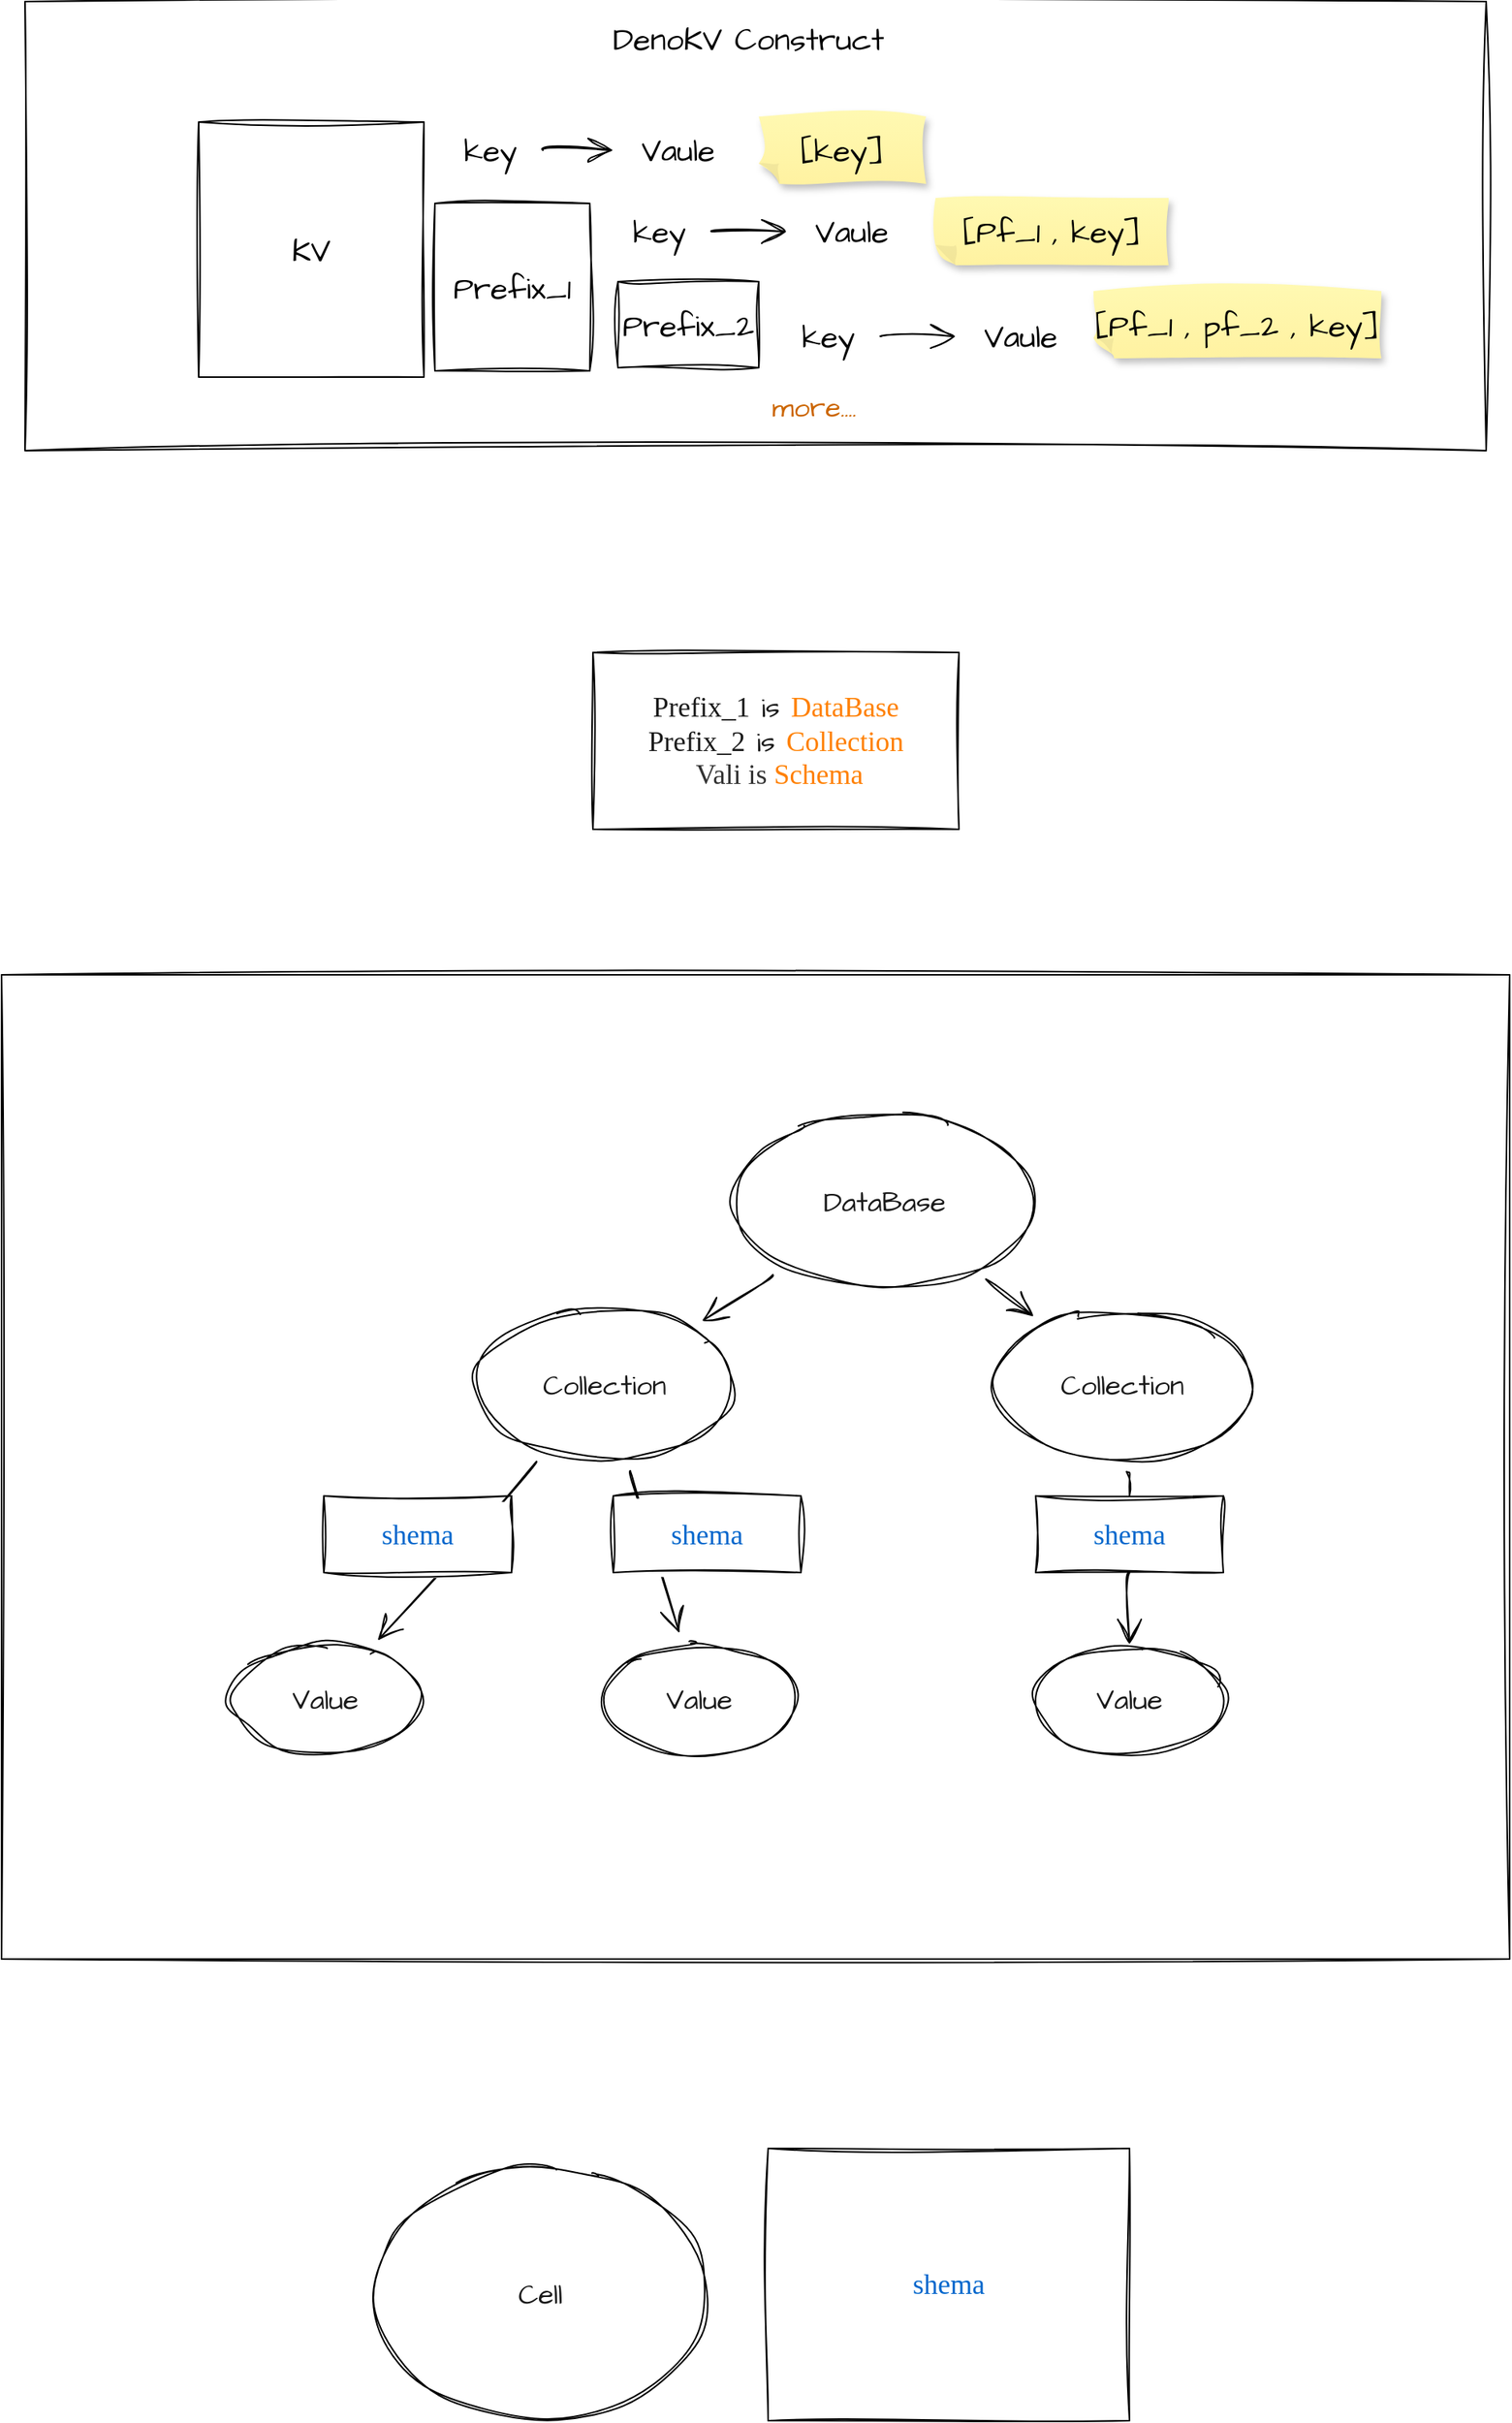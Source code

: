 <mxfile>
    <diagram id="i599s0ATgMT69IBGRFLz" name="第 1 页">
        <mxGraphModel dx="2917" dy="1870" grid="0" gridSize="10" guides="1" tooltips="1" connect="1" arrows="1" fold="1" page="0" pageScale="1" pageWidth="827" pageHeight="1169" math="0" shadow="0">
            <root>
                <mxCell id="0"/>
                <mxCell id="1" parent="0"/>
                <mxCell id="35" value="&lt;font face=&quot;Comic Sans MS&quot;&gt;Prefix_1&lt;/font&gt; is &lt;font face=&quot;Comic Sans MS&quot; color=&quot;#ff8000&quot;&gt;DataBase&lt;/font&gt;&lt;br&gt;&lt;font face=&quot;Comic Sans MS&quot;&gt;Prefix_2&lt;/font&gt; is &lt;font face=&quot;Comic Sans MS&quot;&gt;&lt;font color=&quot;#ff8000&quot;&gt;Collection&lt;br&gt;&lt;/font&gt;&lt;/font&gt;&lt;span style=&quot;color: rgb(255, 128, 0); font-family: &amp;quot;Comic Sans MS&amp;quot;;&quot;&gt;&amp;nbsp;&lt;/span&gt;&lt;span style=&quot;font-family: &amp;quot;Comic Sans MS&amp;quot;;&quot;&gt;&lt;font color=&quot;#333333&quot;&gt;Vali is&lt;/font&gt;&lt;/span&gt;&lt;span style=&quot;color: rgb(255, 128, 0); font-family: &amp;quot;Comic Sans MS&amp;quot;;&quot;&gt; Schema&lt;/span&gt;&lt;font face=&quot;Comic Sans MS&quot;&gt;&lt;br&gt;&lt;/font&gt;" style="rounded=0;whiteSpace=wrap;html=1;sketch=1;hachureGap=4;jiggle=2;curveFitting=1;fontFamily=Architects Daughter;fontSource=https%3A%2F%2Ffonts.googleapis.com%2Fcss%3Ffamily%3DArchitects%2BDaughter;fontSize=18;fontColor=#1A1A1A;" parent="1" vertex="1">
                    <mxGeometry x="719" y="452" width="234" height="113" as="geometry"/>
                </mxCell>
                <mxCell id="54" value="&lt;font color=&quot;#0066cc&quot;&gt;shema&lt;/font&gt;" style="rounded=0;whiteSpace=wrap;html=1;sketch=1;hachureGap=4;jiggle=2;curveFitting=1;fontFamily=Comic Sans MS;fontSize=18;fontColor=#FF8000;" parent="1" vertex="1">
                    <mxGeometry x="831" y="1408" width="231" height="174" as="geometry"/>
                </mxCell>
                <mxCell id="57" value="Cell" style="ellipse;whiteSpace=wrap;html=1;sketch=1;hachureGap=4;jiggle=2;curveFitting=1;fontFamily=Architects Daughter;fontSource=https%3A%2F%2Ffonts.googleapis.com%2Fcss%3Ffamily%3DArchitects%2BDaughter;fontSize=18;fontColor=#1A1A1A;movable=1;resizable=1;rotatable=1;deletable=1;editable=1;connectable=1;" parent="1" vertex="1">
                    <mxGeometry x="579" y="1420" width="213" height="162" as="geometry"/>
                </mxCell>
                <mxCell id="58" value="" style="group" parent="1" vertex="1" connectable="0">
                    <mxGeometry x="356" y="36" width="934" height="287" as="geometry"/>
                </mxCell>
                <mxCell id="23" value="" style="rounded=0;whiteSpace=wrap;html=1;sketch=1;hachureGap=4;jiggle=2;curveFitting=1;fontFamily=Architects Daughter;fontSource=https%3A%2F%2Ffonts.googleapis.com%2Fcss%3Ffamily%3DArchitects%2BDaughter;fontSize=20;movable=1;resizable=1;rotatable=1;deletable=1;editable=1;connectable=1;" parent="58" vertex="1">
                    <mxGeometry width="934" height="287" as="geometry"/>
                </mxCell>
                <mxCell id="4" value="KV" style="rounded=0;whiteSpace=wrap;html=1;sketch=1;hachureGap=4;jiggle=2;curveFitting=1;fontFamily=Architects Daughter;fontSource=https%3A%2F%2Ffonts.googleapis.com%2Fcss%3Ffamily%3DArchitects%2BDaughter;fontSize=20;movable=1;resizable=1;rotatable=1;deletable=1;editable=1;connectable=1;" parent="58" vertex="1">
                    <mxGeometry x="111" y="77" width="144" height="163" as="geometry"/>
                </mxCell>
                <mxCell id="6" value="key" style="text;html=1;align=center;verticalAlign=middle;resizable=1;points=[];autosize=1;strokeColor=none;fillColor=none;fontSize=20;fontFamily=Architects Daughter;sketch=1;hachureGap=4;jiggle=2;curveFitting=1;fontSource=https%3A%2F%2Ffonts.googleapis.com%2Fcss%3Ffamily%3DArchitects%2BDaughter;movable=1;rotatable=1;deletable=1;editable=1;connectable=1;" parent="58" vertex="1">
                    <mxGeometry x="271" y="77" width="52" height="36" as="geometry"/>
                </mxCell>
                <mxCell id="7" value="Vaule" style="text;html=1;align=center;verticalAlign=middle;resizable=1;points=[];autosize=1;strokeColor=none;fillColor=none;fontSize=20;fontFamily=Architects Daughter;sketch=1;hachureGap=4;jiggle=2;curveFitting=1;fontSource=https%3A%2F%2Ffonts.googleapis.com%2Fcss%3Ffamily%3DArchitects%2BDaughter;movable=1;rotatable=1;deletable=1;editable=1;connectable=1;" parent="58" vertex="1">
                    <mxGeometry x="384" y="77" width="65" height="36" as="geometry"/>
                </mxCell>
                <mxCell id="5" value="" style="edgeStyle=none;orthogonalLoop=1;jettySize=auto;html=1;rounded=0;sketch=1;hachureGap=4;jiggle=2;curveFitting=1;fontFamily=Architects Daughter;fontSource=https%3A%2F%2Ffonts.googleapis.com%2Fcss%3Ffamily%3DArchitects%2BDaughter;fontSize=16;endArrow=open;startSize=14;endSize=14;sourcePerimeterSpacing=8;targetPerimeterSpacing=8;curved=1;movable=1;resizable=1;rotatable=1;deletable=1;editable=1;connectable=1;" parent="58" source="6" target="7" edge="1">
                    <mxGeometry width="140" relative="1" as="geometry">
                        <mxPoint x="328" y="109" as="sourcePoint"/>
                        <mxPoint x="459" y="111" as="targetPoint"/>
                        <Array as="points"/>
                    </mxGeometry>
                </mxCell>
                <mxCell id="9" value="key" style="text;html=1;align=center;verticalAlign=middle;resizable=1;points=[];autosize=1;strokeColor=none;fillColor=none;fontSize=20;fontFamily=Architects Daughter;sketch=1;hachureGap=4;jiggle=2;curveFitting=1;fontSource=https%3A%2F%2Ffonts.googleapis.com%2Fcss%3Ffamily%3DArchitects%2BDaughter;movable=1;rotatable=1;deletable=1;editable=1;connectable=1;" parent="58" vertex="1">
                    <mxGeometry x="379" y="129" width="52" height="36" as="geometry"/>
                </mxCell>
                <mxCell id="10" value="Vaule" style="text;html=1;align=center;verticalAlign=middle;resizable=1;points=[];autosize=1;strokeColor=none;fillColor=none;fontSize=20;fontFamily=Architects Daughter;sketch=1;hachureGap=4;jiggle=2;curveFitting=1;fontSource=https%3A%2F%2Ffonts.googleapis.com%2Fcss%3Ffamily%3DArchitects%2BDaughter;movable=1;rotatable=1;deletable=1;editable=1;connectable=1;" parent="58" vertex="1">
                    <mxGeometry x="495" y="129" width="65" height="36" as="geometry"/>
                </mxCell>
                <mxCell id="8" value="" style="edgeStyle=none;orthogonalLoop=1;jettySize=auto;html=1;rounded=0;sketch=1;hachureGap=4;jiggle=2;curveFitting=1;fontFamily=Architects Daughter;fontSource=https%3A%2F%2Ffonts.googleapis.com%2Fcss%3Ffamily%3DArchitects%2BDaughter;fontSize=16;endArrow=open;startSize=14;endSize=14;sourcePerimeterSpacing=8;targetPerimeterSpacing=8;curved=1;movable=1;resizable=1;rotatable=1;deletable=1;editable=1;connectable=1;" parent="58" source="9" target="10" edge="1">
                    <mxGeometry width="140" relative="1" as="geometry">
                        <mxPoint x="449" y="107.5" as="sourcePoint"/>
                        <mxPoint x="580" y="109.5" as="targetPoint"/>
                        <Array as="points"/>
                    </mxGeometry>
                </mxCell>
                <mxCell id="14" value="Prefix_1" style="rounded=0;whiteSpace=wrap;html=1;sketch=1;hachureGap=4;jiggle=2;curveFitting=1;fontFamily=Architects Daughter;fontSource=https%3A%2F%2Ffonts.googleapis.com%2Fcss%3Ffamily%3DArchitects%2BDaughter;fontSize=20;movable=1;resizable=1;rotatable=1;deletable=1;editable=1;connectable=1;" parent="58" vertex="1">
                    <mxGeometry x="262" y="129" width="99" height="107" as="geometry"/>
                </mxCell>
                <mxCell id="15" value="Prefix_2" style="rounded=0;whiteSpace=wrap;html=1;sketch=1;hachureGap=4;jiggle=2;curveFitting=1;fontFamily=Architects Daughter;fontSource=https%3A%2F%2Ffonts.googleapis.com%2Fcss%3Ffamily%3DArchitects%2BDaughter;fontSize=20;movable=1;resizable=1;rotatable=1;deletable=1;editable=1;connectable=1;" parent="58" vertex="1">
                    <mxGeometry x="379" y="179" width="90" height="55" as="geometry"/>
                </mxCell>
                <mxCell id="17" value="key" style="text;html=1;align=center;verticalAlign=middle;resizable=1;points=[];autosize=1;strokeColor=none;fillColor=none;fontSize=20;fontFamily=Architects Daughter;sketch=1;hachureGap=4;jiggle=2;curveFitting=1;fontSource=https%3A%2F%2Ffonts.googleapis.com%2Fcss%3Ffamily%3DArchitects%2BDaughter;movable=1;rotatable=1;deletable=1;editable=1;connectable=1;" parent="58" vertex="1">
                    <mxGeometry x="487" y="196" width="52" height="36" as="geometry"/>
                </mxCell>
                <mxCell id="18" value="Vaule" style="text;html=1;align=center;verticalAlign=middle;resizable=1;points=[];autosize=1;strokeColor=none;fillColor=none;fontSize=20;fontFamily=Architects Daughter;sketch=1;hachureGap=4;jiggle=2;curveFitting=1;fontSource=https%3A%2F%2Ffonts.googleapis.com%2Fcss%3Ffamily%3DArchitects%2BDaughter;movable=1;rotatable=1;deletable=1;editable=1;connectable=1;" parent="58" vertex="1">
                    <mxGeometry x="603" y="196" width="65" height="36" as="geometry"/>
                </mxCell>
                <mxCell id="16" value="" style="edgeStyle=none;orthogonalLoop=1;jettySize=auto;html=1;rounded=0;sketch=1;hachureGap=4;jiggle=2;curveFitting=1;fontFamily=Architects Daughter;fontSource=https%3A%2F%2Ffonts.googleapis.com%2Fcss%3Ffamily%3DArchitects%2BDaughter;fontSize=16;endArrow=open;startSize=14;endSize=14;sourcePerimeterSpacing=8;targetPerimeterSpacing=8;curved=1;movable=1;resizable=1;rotatable=1;deletable=1;editable=1;connectable=1;" parent="58" source="17" target="18" edge="1">
                    <mxGeometry width="140" relative="1" as="geometry">
                        <mxPoint x="557" y="174.5" as="sourcePoint"/>
                        <mxPoint x="688" y="176.5" as="targetPoint"/>
                        <Array as="points"/>
                    </mxGeometry>
                </mxCell>
                <mxCell id="19" value="[Pf_1 , key]" style="shape=note;whiteSpace=wrap;html=1;backgroundOutline=1;fontColor=#000000;darkOpacity=0.05;fillColor=#FFF9B2;strokeColor=none;fillStyle=solid;direction=west;gradientDirection=north;gradientColor=#FFF2A1;shadow=1;size=13;pointerEvents=1;sketch=1;hachureGap=4;jiggle=2;curveFitting=1;fontFamily=Architects Daughter;fontSource=https%3A%2F%2Ffonts.googleapis.com%2Fcss%3Ffamily%3DArchitects%2BDaughter;fontSize=20;rotation=0;movable=1;resizable=1;rotatable=1;deletable=1;editable=1;connectable=1;" parent="58" vertex="1">
                    <mxGeometry x="582" y="125.5" width="149" height="43" as="geometry"/>
                </mxCell>
                <mxCell id="21" value="[key]" style="shape=note;whiteSpace=wrap;html=1;backgroundOutline=1;fontColor=#000000;darkOpacity=0.05;fillColor=#FFF9B2;strokeColor=none;fillStyle=solid;direction=west;gradientDirection=north;gradientColor=#FFF2A1;shadow=1;size=13;pointerEvents=1;sketch=1;hachureGap=4;jiggle=2;curveFitting=1;fontFamily=Architects Daughter;fontSource=https%3A%2F%2Ffonts.googleapis.com%2Fcss%3Ffamily%3DArchitects%2BDaughter;fontSize=20;rotation=0;movable=1;resizable=1;rotatable=1;deletable=1;editable=1;connectable=1;" parent="58" vertex="1">
                    <mxGeometry x="469" y="73.5" width="107" height="43" as="geometry"/>
                </mxCell>
                <mxCell id="22" value="[Pf_1 , pf_2 , key]" style="shape=note;whiteSpace=wrap;html=1;backgroundOutline=1;fontColor=#000000;darkOpacity=0.05;fillColor=#FFF9B2;strokeColor=none;fillStyle=solid;direction=west;gradientDirection=north;gradientColor=#FFF2A1;shadow=1;size=13;pointerEvents=1;sketch=1;hachureGap=4;jiggle=2;curveFitting=1;fontFamily=Architects Daughter;fontSource=https%3A%2F%2Ffonts.googleapis.com%2Fcss%3Ffamily%3DArchitects%2BDaughter;fontSize=20;rotation=0;movable=1;resizable=1;rotatable=1;deletable=1;editable=1;connectable=1;" parent="58" vertex="1">
                    <mxGeometry x="683" y="185" width="184" height="43" as="geometry"/>
                </mxCell>
                <mxCell id="27" value="DenoKV Construct&amp;nbsp;" style="text;html=1;align=center;verticalAlign=middle;resizable=1;points=[];autosize=1;strokeColor=none;fillColor=none;fontSize=20;fontFamily=Architects Daughter;sketch=1;hachureGap=4;jiggle=2;curveFitting=1;fontSource=https%3A%2F%2Ffonts.googleapis.com%2Fcss%3Ffamily%3DArchitects%2BDaughter;movable=1;rotatable=1;deletable=1;editable=1;connectable=1;" parent="58" vertex="1">
                    <mxGeometry x="366" y="6" width="199" height="36" as="geometry"/>
                </mxCell>
                <mxCell id="28" value="&lt;font color=&quot;#cc6600&quot; style=&quot;font-size: 18px;&quot;&gt;more....&lt;/font&gt;" style="text;html=1;align=center;verticalAlign=middle;resizable=1;points=[];autosize=1;strokeColor=none;fillColor=none;fontSize=20;fontFamily=Architects Daughter;sketch=1;hachureGap=4;jiggle=2;curveFitting=1;fontSource=https%3A%2F%2Ffonts.googleapis.com%2Fcss%3Ffamily%3DArchitects%2BDaughter;movable=1;rotatable=1;deletable=1;editable=1;connectable=1;" parent="58" vertex="1">
                    <mxGeometry x="468" y="240" width="72" height="36" as="geometry"/>
                </mxCell>
                <mxCell id="62" value="" style="group" vertex="1" connectable="0" parent="1">
                    <mxGeometry x="341" y="658" width="964" height="629" as="geometry"/>
                </mxCell>
                <mxCell id="55" value="" style="rounded=0;whiteSpace=wrap;html=1;sketch=1;hachureGap=4;jiggle=2;curveFitting=1;fontFamily=Architects Daughter;fontSource=https%3A%2F%2Ffonts.googleapis.com%2Fcss%3Ffamily%3DArchitects%2BDaughter;fontSize=20;movable=1;resizable=1;rotatable=1;deletable=1;editable=1;connectable=1;" parent="62" vertex="1">
                    <mxGeometry width="964" height="629" as="geometry"/>
                </mxCell>
                <mxCell id="36" value="&lt;font color=&quot;#1a1a1a&quot;&gt;DataBase&lt;/font&gt;" style="ellipse;whiteSpace=wrap;html=1;sketch=1;hachureGap=4;jiggle=2;curveFitting=1;fontFamily=Architects Daughter;fontSource=https%3A%2F%2Ffonts.googleapis.com%2Fcss%3Ffamily%3DArchitects%2BDaughter;fontSize=18;fontColor=#FF8000;movable=1;resizable=1;rotatable=1;deletable=1;editable=1;connectable=1;" parent="62" vertex="1">
                    <mxGeometry x="468" y="89" width="193" height="112" as="geometry"/>
                </mxCell>
                <mxCell id="37" value="Collection" style="ellipse;whiteSpace=wrap;html=1;sketch=1;hachureGap=4;jiggle=2;curveFitting=1;fontFamily=Architects Daughter;fontSource=https%3A%2F%2Ffonts.googleapis.com%2Fcss%3Ffamily%3DArchitects%2BDaughter;fontSize=18;fontColor=#1A1A1A;movable=1;resizable=1;rotatable=1;deletable=1;editable=1;connectable=1;" parent="62" vertex="1">
                    <mxGeometry x="303" y="214" width="165" height="96" as="geometry"/>
                </mxCell>
                <mxCell id="39" style="edgeStyle=none;curved=1;rounded=0;sketch=1;hachureGap=4;jiggle=2;curveFitting=1;orthogonalLoop=1;jettySize=auto;html=1;fontFamily=Architects Daughter;fontSource=https%3A%2F%2Ffonts.googleapis.com%2Fcss%3Ffamily%3DArchitects%2BDaughter;fontSize=18;fontColor=#1A1A1A;endArrow=open;startSize=14;endSize=14;sourcePerimeterSpacing=8;targetPerimeterSpacing=8;movable=1;resizable=1;rotatable=1;deletable=1;editable=1;connectable=1;" parent="62" source="36" target="37" edge="1">
                    <mxGeometry relative="1" as="geometry"/>
                </mxCell>
                <mxCell id="38" value="Value" style="ellipse;whiteSpace=wrap;html=1;sketch=1;hachureGap=4;jiggle=2;curveFitting=1;fontFamily=Architects Daughter;fontSource=https%3A%2F%2Ffonts.googleapis.com%2Fcss%3Ffamily%3DArchitects%2BDaughter;fontSize=18;fontColor=#1A1A1A;movable=1;resizable=1;rotatable=1;deletable=1;editable=1;connectable=1;" parent="62" vertex="1">
                    <mxGeometry x="146" y="428" width="122" height="70" as="geometry"/>
                </mxCell>
                <mxCell id="41" style="edgeStyle=none;curved=1;rounded=0;sketch=1;hachureGap=4;jiggle=2;curveFitting=1;orthogonalLoop=1;jettySize=auto;html=1;fontFamily=Architects Daughter;fontSource=https%3A%2F%2Ffonts.googleapis.com%2Fcss%3Ffamily%3DArchitects%2BDaughter;fontSize=18;fontColor=#1A1A1A;endArrow=open;startSize=14;endSize=14;sourcePerimeterSpacing=8;targetPerimeterSpacing=8;movable=1;resizable=1;rotatable=1;deletable=1;editable=1;connectable=1;" parent="62" source="37" target="38" edge="1">
                    <mxGeometry relative="1" as="geometry"/>
                </mxCell>
                <mxCell id="42" value="Collection" style="ellipse;whiteSpace=wrap;html=1;sketch=1;hachureGap=4;jiggle=2;curveFitting=1;fontFamily=Architects Daughter;fontSource=https%3A%2F%2Ffonts.googleapis.com%2Fcss%3Ffamily%3DArchitects%2BDaughter;fontSize=18;fontColor=#1A1A1A;movable=1;resizable=1;rotatable=1;deletable=1;editable=1;connectable=1;" parent="62" vertex="1">
                    <mxGeometry x="634" y="214" width="165" height="96" as="geometry"/>
                </mxCell>
                <mxCell id="43" style="edgeStyle=none;curved=1;rounded=0;sketch=1;hachureGap=4;jiggle=2;curveFitting=1;orthogonalLoop=1;jettySize=auto;html=1;fontFamily=Architects Daughter;fontSource=https%3A%2F%2Ffonts.googleapis.com%2Fcss%3Ffamily%3DArchitects%2BDaughter;fontSize=18;fontColor=#1A1A1A;endArrow=open;startSize=14;endSize=14;sourcePerimeterSpacing=8;targetPerimeterSpacing=8;movable=1;resizable=1;rotatable=1;deletable=1;editable=1;connectable=1;" parent="62" source="36" target="42" edge="1">
                    <mxGeometry relative="1" as="geometry"/>
                </mxCell>
                <mxCell id="44" value="Value" style="ellipse;whiteSpace=wrap;html=1;sketch=1;hachureGap=4;jiggle=2;curveFitting=1;fontFamily=Architects Daughter;fontSource=https%3A%2F%2Ffonts.googleapis.com%2Fcss%3Ffamily%3DArchitects%2BDaughter;fontSize=18;fontColor=#1A1A1A;movable=1;resizable=1;rotatable=1;deletable=1;editable=1;connectable=1;" parent="62" vertex="1">
                    <mxGeometry x="385" y="428" width="122" height="70" as="geometry"/>
                </mxCell>
                <mxCell id="46" style="edgeStyle=none;curved=1;rounded=0;sketch=1;hachureGap=4;jiggle=2;curveFitting=1;orthogonalLoop=1;jettySize=auto;html=1;fontFamily=Architects Daughter;fontSource=https%3A%2F%2Ffonts.googleapis.com%2Fcss%3Ffamily%3DArchitects%2BDaughter;fontSize=18;fontColor=#1A1A1A;endArrow=open;startSize=14;endSize=14;sourcePerimeterSpacing=8;targetPerimeterSpacing=8;movable=1;resizable=1;rotatable=1;deletable=1;editable=1;connectable=1;" parent="62" source="37" target="44" edge="1">
                    <mxGeometry relative="1" as="geometry"/>
                </mxCell>
                <mxCell id="45" value="Value" style="ellipse;whiteSpace=wrap;html=1;sketch=1;hachureGap=4;jiggle=2;curveFitting=1;fontFamily=Architects Daughter;fontSource=https%3A%2F%2Ffonts.googleapis.com%2Fcss%3Ffamily%3DArchitects%2BDaughter;fontSize=18;fontColor=#1A1A1A;movable=1;resizable=1;rotatable=1;deletable=1;editable=1;connectable=1;" parent="62" vertex="1">
                    <mxGeometry x="660" y="428" width="122" height="70" as="geometry"/>
                </mxCell>
                <mxCell id="47" style="edgeStyle=none;curved=1;rounded=0;sketch=1;hachureGap=4;jiggle=2;curveFitting=1;orthogonalLoop=1;jettySize=auto;html=1;entryX=0.5;entryY=0;entryDx=0;entryDy=0;fontFamily=Architects Daughter;fontSource=https%3A%2F%2Ffonts.googleapis.com%2Fcss%3Ffamily%3DArchitects%2BDaughter;fontSize=18;fontColor=#1A1A1A;endArrow=open;startSize=14;endSize=14;targetPerimeterSpacing=8;movable=1;resizable=1;rotatable=1;deletable=1;editable=1;connectable=1;startArrow=none;" parent="62" source="51" target="45" edge="1">
                    <mxGeometry relative="1" as="geometry"/>
                </mxCell>
                <mxCell id="49" value="&lt;font color=&quot;#0066cc&quot;&gt;shema&lt;/font&gt;" style="rounded=0;whiteSpace=wrap;html=1;sketch=1;hachureGap=4;jiggle=2;curveFitting=1;fontFamily=Comic Sans MS;fontSize=18;fontColor=#FF8000;movable=1;resizable=1;rotatable=1;deletable=1;editable=1;connectable=1;" parent="62" vertex="1">
                    <mxGeometry x="206" y="333" width="120" height="49" as="geometry"/>
                </mxCell>
                <mxCell id="50" value="&lt;font color=&quot;#0066cc&quot;&gt;shema&lt;/font&gt;" style="rounded=0;whiteSpace=wrap;html=1;sketch=1;hachureGap=4;jiggle=2;curveFitting=1;fontFamily=Comic Sans MS;fontSize=18;fontColor=#FF8000;movable=1;resizable=1;rotatable=1;deletable=1;editable=1;connectable=1;" parent="62" vertex="1">
                    <mxGeometry x="391" y="333" width="120" height="49" as="geometry"/>
                </mxCell>
                <mxCell id="61" value="" style="edgeStyle=none;curved=1;rounded=0;sketch=1;hachureGap=4;jiggle=2;curveFitting=1;orthogonalLoop=1;jettySize=auto;html=1;entryX=0.5;entryY=0;entryDx=0;entryDy=0;fontFamily=Architects Daughter;fontSource=https%3A%2F%2Ffonts.googleapis.com%2Fcss%3Ffamily%3DArchitects%2BDaughter;fontSize=18;fontColor=#1A1A1A;endArrow=none;startSize=14;endSize=14;sourcePerimeterSpacing=8;movable=1;resizable=1;rotatable=1;deletable=1;editable=1;connectable=1;" parent="62" source="42" target="51" edge="1">
                    <mxGeometry relative="1" as="geometry">
                        <mxPoint x="1083.5" y="1040" as="sourcePoint"/>
                        <mxPoint x="1083.5" y="1145" as="targetPoint"/>
                    </mxGeometry>
                </mxCell>
                <mxCell id="51" value="&lt;font color=&quot;#0066cc&quot;&gt;shema&lt;/font&gt;" style="rounded=0;whiteSpace=wrap;html=1;sketch=1;hachureGap=4;jiggle=2;curveFitting=1;fontFamily=Comic Sans MS;fontSize=18;fontColor=#FF8000;movable=1;resizable=1;rotatable=1;deletable=1;editable=1;connectable=1;" parent="62" vertex="1">
                    <mxGeometry x="661" y="333" width="120" height="49" as="geometry"/>
                </mxCell>
            </root>
        </mxGraphModel>
    </diagram>
</mxfile>